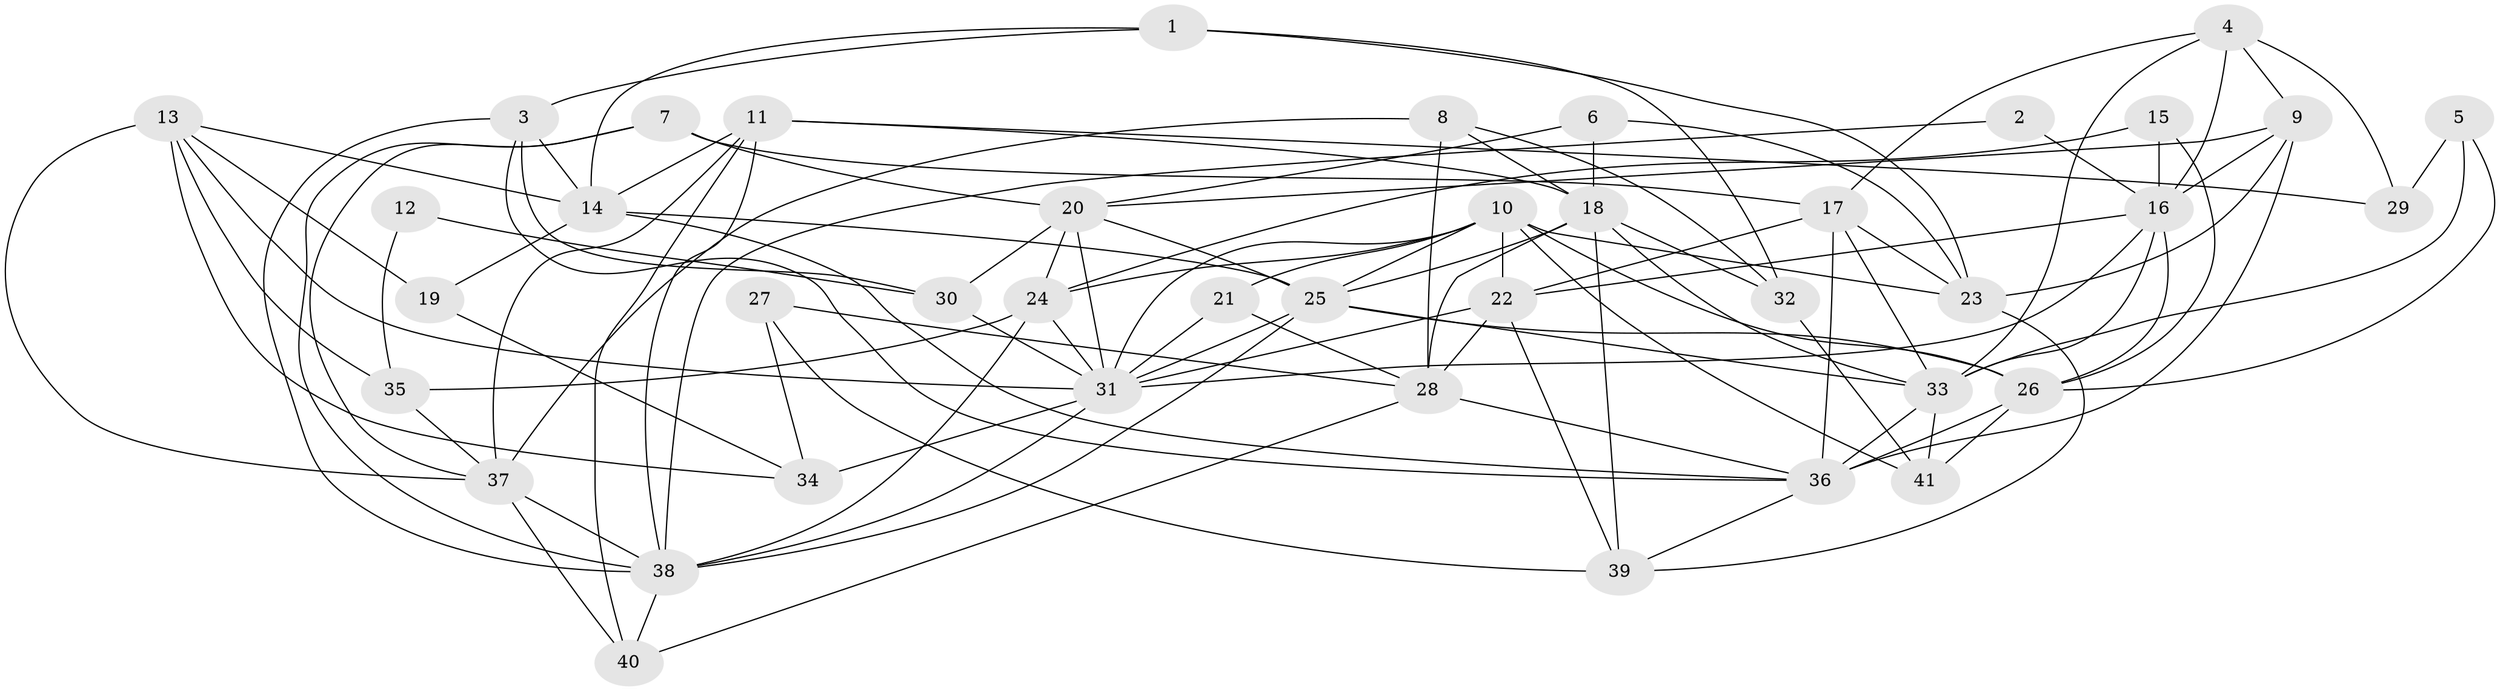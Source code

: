 // original degree distribution, {2: 0.17073170731707318, 7: 0.07317073170731707, 3: 0.2804878048780488, 6: 0.08536585365853659, 5: 0.12195121951219512, 4: 0.24390243902439024, 8: 0.012195121951219513, 9: 0.012195121951219513}
// Generated by graph-tools (version 1.1) at 2025/02/03/09/25 03:02:13]
// undirected, 41 vertices, 110 edges
graph export_dot {
graph [start="1"]
  node [color=gray90,style=filled];
  1;
  2;
  3;
  4;
  5;
  6;
  7;
  8;
  9;
  10;
  11;
  12;
  13;
  14;
  15;
  16;
  17;
  18;
  19;
  20;
  21;
  22;
  23;
  24;
  25;
  26;
  27;
  28;
  29;
  30;
  31;
  32;
  33;
  34;
  35;
  36;
  37;
  38;
  39;
  40;
  41;
  1 -- 3 [weight=1.0];
  1 -- 14 [weight=1.0];
  1 -- 23 [weight=1.0];
  1 -- 32 [weight=1.0];
  2 -- 16 [weight=1.0];
  2 -- 38 [weight=1.0];
  3 -- 14 [weight=2.0];
  3 -- 30 [weight=1.0];
  3 -- 36 [weight=1.0];
  3 -- 38 [weight=1.0];
  4 -- 9 [weight=2.0];
  4 -- 16 [weight=2.0];
  4 -- 17 [weight=1.0];
  4 -- 29 [weight=1.0];
  4 -- 33 [weight=1.0];
  5 -- 26 [weight=1.0];
  5 -- 29 [weight=2.0];
  5 -- 33 [weight=1.0];
  6 -- 18 [weight=1.0];
  6 -- 20 [weight=1.0];
  6 -- 23 [weight=1.0];
  7 -- 17 [weight=1.0];
  7 -- 20 [weight=1.0];
  7 -- 37 [weight=1.0];
  7 -- 38 [weight=1.0];
  8 -- 18 [weight=1.0];
  8 -- 28 [weight=1.0];
  8 -- 32 [weight=1.0];
  8 -- 37 [weight=1.0];
  9 -- 16 [weight=1.0];
  9 -- 20 [weight=1.0];
  9 -- 23 [weight=1.0];
  9 -- 36 [weight=3.0];
  10 -- 21 [weight=1.0];
  10 -- 22 [weight=1.0];
  10 -- 23 [weight=1.0];
  10 -- 24 [weight=1.0];
  10 -- 25 [weight=1.0];
  10 -- 26 [weight=1.0];
  10 -- 31 [weight=1.0];
  10 -- 41 [weight=1.0];
  11 -- 14 [weight=1.0];
  11 -- 18 [weight=2.0];
  11 -- 29 [weight=1.0];
  11 -- 37 [weight=1.0];
  11 -- 38 [weight=1.0];
  11 -- 40 [weight=1.0];
  12 -- 30 [weight=2.0];
  12 -- 35 [weight=1.0];
  13 -- 14 [weight=1.0];
  13 -- 19 [weight=1.0];
  13 -- 31 [weight=1.0];
  13 -- 34 [weight=1.0];
  13 -- 35 [weight=1.0];
  13 -- 37 [weight=1.0];
  14 -- 19 [weight=1.0];
  14 -- 25 [weight=1.0];
  14 -- 36 [weight=1.0];
  15 -- 16 [weight=1.0];
  15 -- 24 [weight=1.0];
  15 -- 26 [weight=1.0];
  16 -- 22 [weight=1.0];
  16 -- 26 [weight=1.0];
  16 -- 31 [weight=1.0];
  16 -- 33 [weight=1.0];
  17 -- 22 [weight=1.0];
  17 -- 23 [weight=1.0];
  17 -- 33 [weight=1.0];
  17 -- 36 [weight=1.0];
  18 -- 25 [weight=1.0];
  18 -- 28 [weight=1.0];
  18 -- 32 [weight=1.0];
  18 -- 33 [weight=1.0];
  18 -- 39 [weight=1.0];
  19 -- 34 [weight=1.0];
  20 -- 24 [weight=1.0];
  20 -- 25 [weight=1.0];
  20 -- 30 [weight=2.0];
  20 -- 31 [weight=1.0];
  21 -- 28 [weight=1.0];
  21 -- 31 [weight=1.0];
  22 -- 28 [weight=1.0];
  22 -- 31 [weight=1.0];
  22 -- 39 [weight=1.0];
  23 -- 39 [weight=1.0];
  24 -- 31 [weight=1.0];
  24 -- 35 [weight=1.0];
  24 -- 38 [weight=1.0];
  25 -- 26 [weight=2.0];
  25 -- 31 [weight=1.0];
  25 -- 33 [weight=1.0];
  25 -- 38 [weight=1.0];
  26 -- 36 [weight=1.0];
  26 -- 41 [weight=1.0];
  27 -- 28 [weight=1.0];
  27 -- 34 [weight=1.0];
  27 -- 39 [weight=1.0];
  28 -- 36 [weight=2.0];
  28 -- 40 [weight=1.0];
  30 -- 31 [weight=1.0];
  31 -- 34 [weight=1.0];
  31 -- 38 [weight=1.0];
  32 -- 41 [weight=1.0];
  33 -- 36 [weight=1.0];
  33 -- 41 [weight=1.0];
  35 -- 37 [weight=1.0];
  36 -- 39 [weight=1.0];
  37 -- 38 [weight=1.0];
  37 -- 40 [weight=1.0];
  38 -- 40 [weight=1.0];
}
